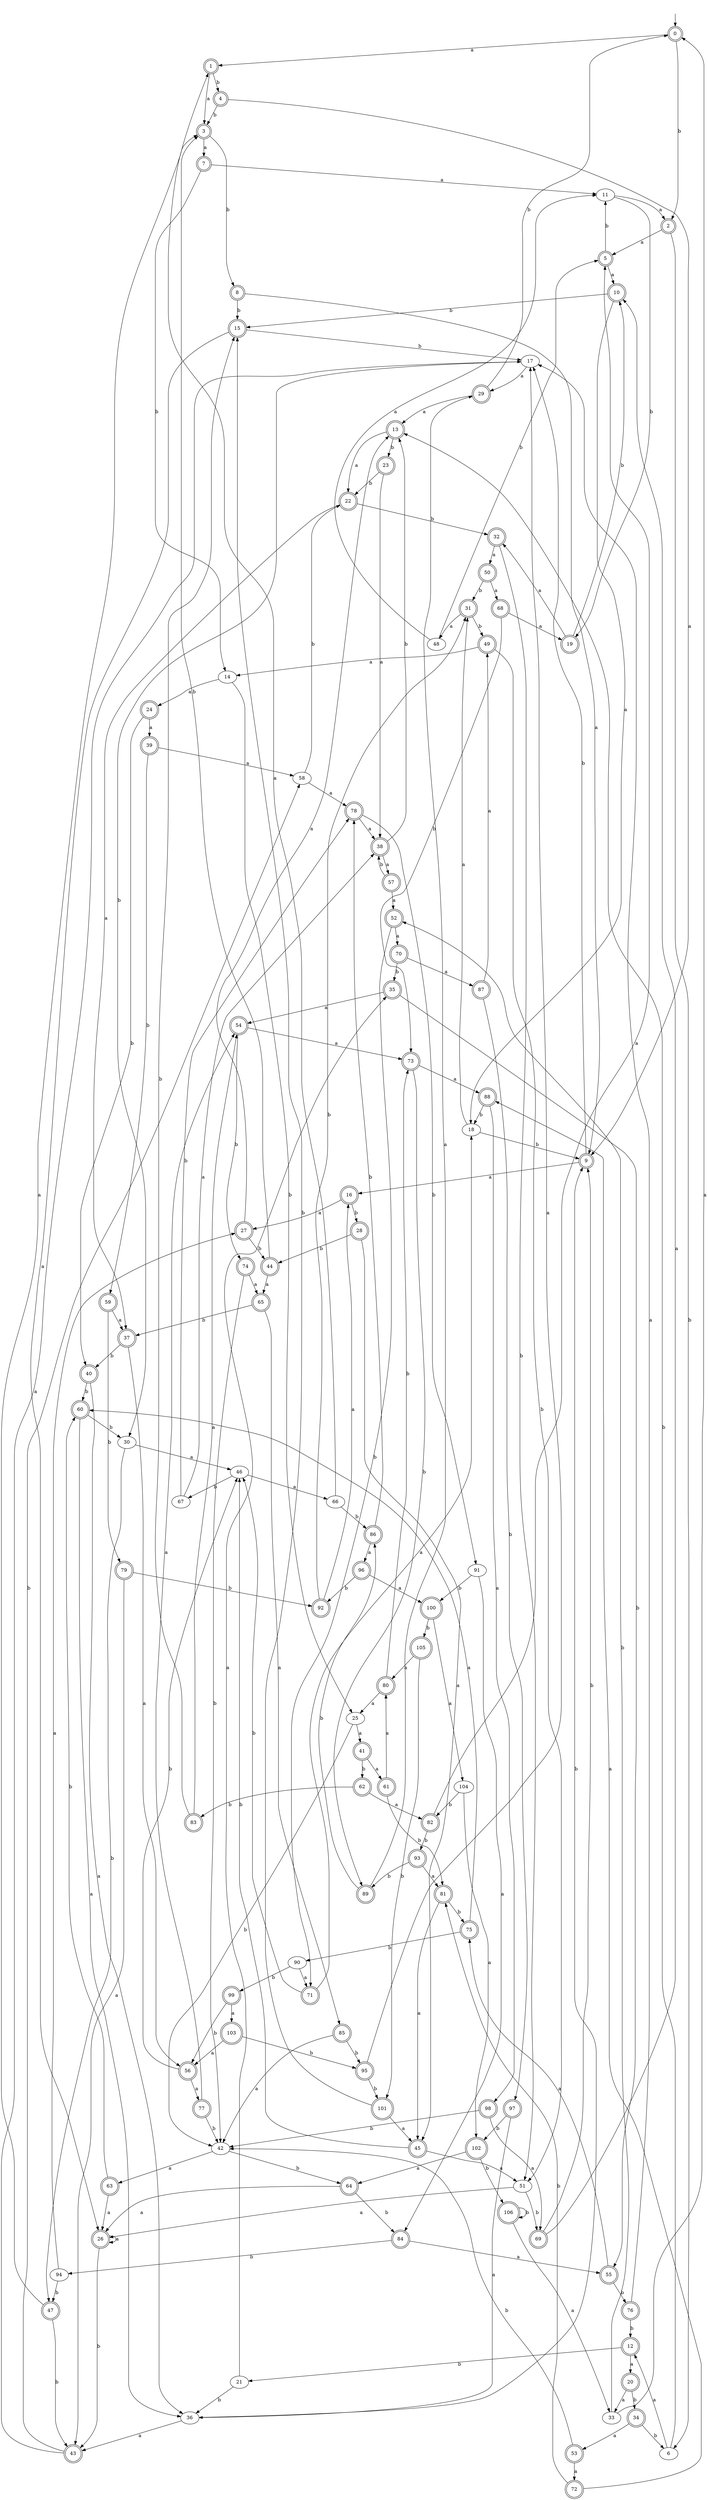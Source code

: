 digraph RandomDFA {
  __start0 [label="", shape=none];
  __start0 -> 0 [label=""];
  0 [shape=circle] [shape=doublecircle]
  0 -> 1 [label="a"]
  0 -> 2 [label="b"]
  1 [shape=doublecircle]
  1 -> 3 [label="a"]
  1 -> 4 [label="b"]
  2 [shape=doublecircle]
  2 -> 5 [label="a"]
  2 -> 6 [label="b"]
  3 [shape=doublecircle]
  3 -> 7 [label="a"]
  3 -> 8 [label="b"]
  4 [shape=doublecircle]
  4 -> 9 [label="a"]
  4 -> 3 [label="b"]
  5 [shape=doublecircle]
  5 -> 10 [label="a"]
  5 -> 11 [label="b"]
  6
  6 -> 12 [label="a"]
  6 -> 13 [label="b"]
  7 [shape=doublecircle]
  7 -> 11 [label="a"]
  7 -> 14 [label="b"]
  8 [shape=doublecircle]
  8 -> 9 [label="a"]
  8 -> 15 [label="b"]
  9 [shape=doublecircle]
  9 -> 16 [label="a"]
  9 -> 17 [label="b"]
  10 [shape=doublecircle]
  10 -> 18 [label="a"]
  10 -> 15 [label="b"]
  11
  11 -> 2 [label="a"]
  11 -> 19 [label="b"]
  12 [shape=doublecircle]
  12 -> 20 [label="a"]
  12 -> 21 [label="b"]
  13 [shape=doublecircle]
  13 -> 22 [label="a"]
  13 -> 23 [label="b"]
  14
  14 -> 24 [label="a"]
  14 -> 25 [label="b"]
  15 [shape=doublecircle]
  15 -> 26 [label="a"]
  15 -> 17 [label="b"]
  16 [shape=doublecircle]
  16 -> 27 [label="a"]
  16 -> 28 [label="b"]
  17
  17 -> 29 [label="a"]
  17 -> 30 [label="b"]
  18
  18 -> 31 [label="a"]
  18 -> 9 [label="b"]
  19 [shape=doublecircle]
  19 -> 32 [label="a"]
  19 -> 10 [label="b"]
  20 [shape=doublecircle]
  20 -> 33 [label="a"]
  20 -> 34 [label="b"]
  21
  21 -> 35 [label="a"]
  21 -> 36 [label="b"]
  22 [shape=doublecircle]
  22 -> 37 [label="a"]
  22 -> 32 [label="b"]
  23 [shape=doublecircle]
  23 -> 38 [label="a"]
  23 -> 22 [label="b"]
  24 [shape=doublecircle]
  24 -> 39 [label="a"]
  24 -> 40 [label="b"]
  25
  25 -> 41 [label="a"]
  25 -> 42 [label="b"]
  26 [shape=doublecircle]
  26 -> 26 [label="a"]
  26 -> 43 [label="b"]
  27 [shape=doublecircle]
  27 -> 13 [label="a"]
  27 -> 44 [label="b"]
  28 [shape=doublecircle]
  28 -> 45 [label="a"]
  28 -> 44 [label="b"]
  29 [shape=doublecircle]
  29 -> 13 [label="a"]
  29 -> 0 [label="b"]
  30
  30 -> 46 [label="a"]
  30 -> 47 [label="b"]
  31 [shape=doublecircle]
  31 -> 48 [label="a"]
  31 -> 49 [label="b"]
  32 [shape=doublecircle]
  32 -> 50 [label="a"]
  32 -> 51 [label="b"]
  33
  33 -> 0 [label="a"]
  33 -> 52 [label="b"]
  34 [shape=doublecircle]
  34 -> 53 [label="a"]
  34 -> 6 [label="b"]
  35 [shape=doublecircle]
  35 -> 54 [label="a"]
  35 -> 55 [label="b"]
  36
  36 -> 43 [label="a"]
  36 -> 9 [label="b"]
  37 [shape=doublecircle]
  37 -> 56 [label="a"]
  37 -> 40 [label="b"]
  38 [shape=doublecircle]
  38 -> 57 [label="a"]
  38 -> 13 [label="b"]
  39 [shape=doublecircle]
  39 -> 58 [label="a"]
  39 -> 59 [label="b"]
  40 [shape=doublecircle]
  40 -> 36 [label="a"]
  40 -> 60 [label="b"]
  41 [shape=doublecircle]
  41 -> 61 [label="a"]
  41 -> 62 [label="b"]
  42
  42 -> 63 [label="a"]
  42 -> 64 [label="b"]
  43 [shape=doublecircle]
  43 -> 17 [label="a"]
  43 -> 58 [label="b"]
  44 [shape=doublecircle]
  44 -> 65 [label="a"]
  44 -> 3 [label="b"]
  45 [shape=doublecircle]
  45 -> 51 [label="a"]
  45 -> 46 [label="b"]
  46
  46 -> 66 [label="a"]
  46 -> 67 [label="b"]
  47 [shape=doublecircle]
  47 -> 3 [label="a"]
  47 -> 43 [label="b"]
  48
  48 -> 11 [label="a"]
  48 -> 5 [label="b"]
  49 [shape=doublecircle]
  49 -> 14 [label="a"]
  49 -> 51 [label="b"]
  50 [shape=doublecircle]
  50 -> 68 [label="a"]
  50 -> 31 [label="b"]
  51
  51 -> 26 [label="a"]
  51 -> 69 [label="b"]
  52 [shape=doublecircle]
  52 -> 70 [label="a"]
  52 -> 71 [label="b"]
  53 [shape=doublecircle]
  53 -> 72 [label="a"]
  53 -> 42 [label="b"]
  54 [shape=doublecircle]
  54 -> 73 [label="a"]
  54 -> 74 [label="b"]
  55 [shape=doublecircle]
  55 -> 75 [label="a"]
  55 -> 76 [label="b"]
  56 [shape=doublecircle]
  56 -> 77 [label="a"]
  56 -> 46 [label="b"]
  57 [shape=doublecircle]
  57 -> 52 [label="a"]
  57 -> 38 [label="b"]
  58
  58 -> 78 [label="a"]
  58 -> 22 [label="b"]
  59 [shape=doublecircle]
  59 -> 37 [label="a"]
  59 -> 79 [label="b"]
  60 [shape=doublecircle]
  60 -> 36 [label="a"]
  60 -> 30 [label="b"]
  61 [shape=doublecircle]
  61 -> 80 [label="a"]
  61 -> 81 [label="b"]
  62 [shape=doublecircle]
  62 -> 82 [label="a"]
  62 -> 83 [label="b"]
  63 [shape=doublecircle]
  63 -> 26 [label="a"]
  63 -> 60 [label="b"]
  64 [shape=doublecircle]
  64 -> 26 [label="a"]
  64 -> 84 [label="b"]
  65 [shape=doublecircle]
  65 -> 85 [label="a"]
  65 -> 37 [label="b"]
  66
  66 -> 1 [label="a"]
  66 -> 86 [label="b"]
  67
  67 -> 38 [label="a"]
  67 -> 78 [label="b"]
  68 [shape=doublecircle]
  68 -> 19 [label="a"]
  68 -> 73 [label="b"]
  69 [shape=doublecircle]
  69 -> 10 [label="a"]
  69 -> 9 [label="b"]
  70 [shape=doublecircle]
  70 -> 87 [label="a"]
  70 -> 35 [label="b"]
  71 [shape=doublecircle]
  71 -> 18 [label="a"]
  71 -> 46 [label="b"]
  72 [shape=doublecircle]
  72 -> 88 [label="a"]
  72 -> 81 [label="b"]
  73 [shape=doublecircle]
  73 -> 88 [label="a"]
  73 -> 89 [label="b"]
  74 [shape=doublecircle]
  74 -> 65 [label="a"]
  74 -> 42 [label="b"]
  75 [shape=doublecircle]
  75 -> 60 [label="a"]
  75 -> 90 [label="b"]
  76 [shape=doublecircle]
  76 -> 17 [label="a"]
  76 -> 12 [label="b"]
  77 [shape=doublecircle]
  77 -> 54 [label="a"]
  77 -> 42 [label="b"]
  78 [shape=doublecircle]
  78 -> 38 [label="a"]
  78 -> 91 [label="b"]
  79 [shape=doublecircle]
  79 -> 43 [label="a"]
  79 -> 92 [label="b"]
  80 [shape=doublecircle]
  80 -> 25 [label="a"]
  80 -> 73 [label="b"]
  81 [shape=doublecircle]
  81 -> 45 [label="a"]
  81 -> 75 [label="b"]
  82 [shape=doublecircle]
  82 -> 5 [label="a"]
  82 -> 93 [label="b"]
  83 [shape=doublecircle]
  83 -> 54 [label="a"]
  83 -> 15 [label="b"]
  84 [shape=doublecircle]
  84 -> 55 [label="a"]
  84 -> 94 [label="b"]
  85 [shape=doublecircle]
  85 -> 42 [label="a"]
  85 -> 95 [label="b"]
  86 [shape=doublecircle]
  86 -> 96 [label="a"]
  86 -> 78 [label="b"]
  87 [shape=doublecircle]
  87 -> 49 [label="a"]
  87 -> 97 [label="b"]
  88 [shape=doublecircle]
  88 -> 98 [label="a"]
  88 -> 18 [label="b"]
  89 [shape=doublecircle]
  89 -> 29 [label="a"]
  89 -> 86 [label="b"]
  90
  90 -> 71 [label="a"]
  90 -> 99 [label="b"]
  91
  91 -> 84 [label="a"]
  91 -> 100 [label="b"]
  92 [shape=doublecircle]
  92 -> 16 [label="a"]
  92 -> 31 [label="b"]
  93 [shape=doublecircle]
  93 -> 81 [label="a"]
  93 -> 89 [label="b"]
  94
  94 -> 27 [label="a"]
  94 -> 47 [label="b"]
  95 [shape=doublecircle]
  95 -> 17 [label="a"]
  95 -> 101 [label="b"]
  96 [shape=doublecircle]
  96 -> 100 [label="a"]
  96 -> 92 [label="b"]
  97 [shape=doublecircle]
  97 -> 36 [label="a"]
  97 -> 102 [label="b"]
  98 [shape=doublecircle]
  98 -> 69 [label="a"]
  98 -> 42 [label="b"]
  99 [shape=doublecircle]
  99 -> 103 [label="a"]
  99 -> 56 [label="b"]
  100 [shape=doublecircle]
  100 -> 104 [label="a"]
  100 -> 105 [label="b"]
  101 [shape=doublecircle]
  101 -> 45 [label="a"]
  101 -> 15 [label="b"]
  102 [shape=doublecircle]
  102 -> 64 [label="a"]
  102 -> 106 [label="b"]
  103 [shape=doublecircle]
  103 -> 56 [label="a"]
  103 -> 95 [label="b"]
  104
  104 -> 102 [label="a"]
  104 -> 82 [label="b"]
  105 [shape=doublecircle]
  105 -> 80 [label="a"]
  105 -> 101 [label="b"]
  106 [shape=doublecircle]
  106 -> 33 [label="a"]
  106 -> 106 [label="b"]
}
